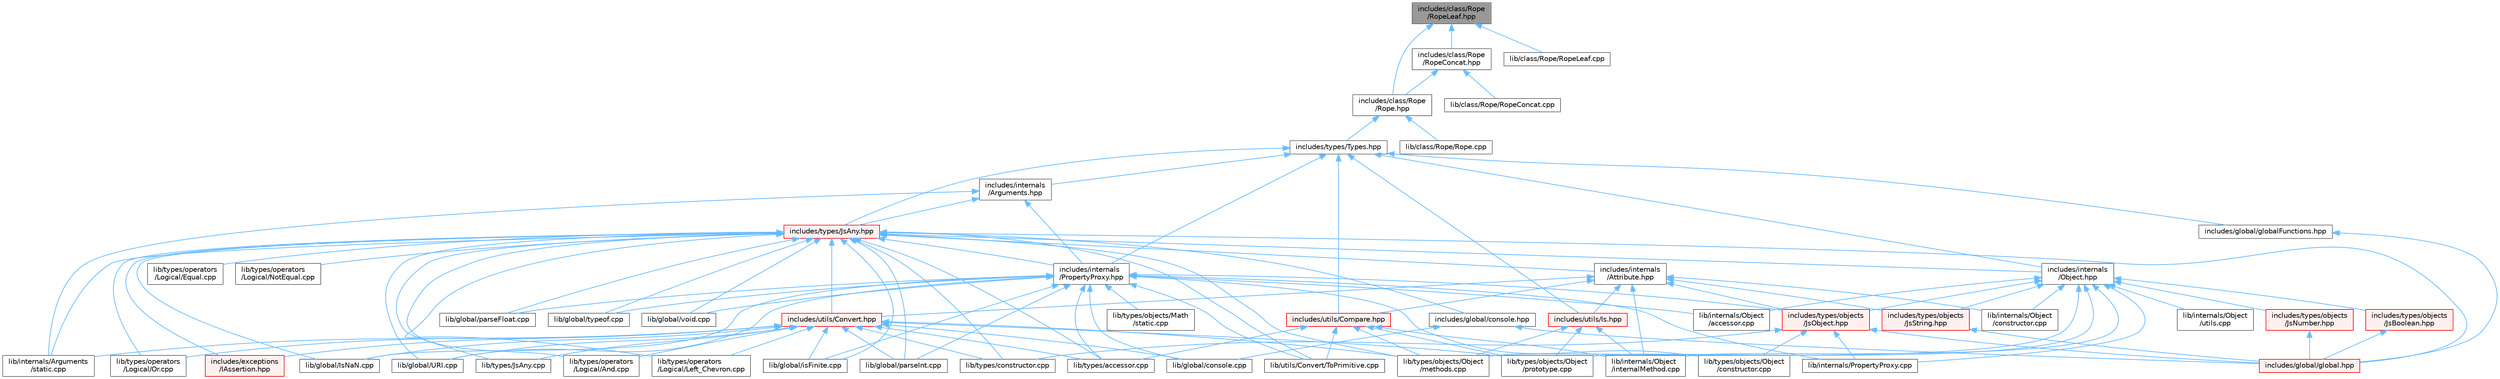 digraph "includes/class/Rope/RopeLeaf.hpp"
{
 // LATEX_PDF_SIZE
  bgcolor="transparent";
  edge [fontname=Helvetica,fontsize=10,labelfontname=Helvetica,labelfontsize=10];
  node [fontname=Helvetica,fontsize=10,shape=box,height=0.2,width=0.4];
  Node1 [id="Node000001",label="includes/class/Rope\l/RopeLeaf.hpp",height=0.2,width=0.4,color="gray40", fillcolor="grey60", style="filled", fontcolor="black",tooltip=" "];
  Node1 -> Node2 [id="edge1_Node000001_Node000002",dir="back",color="steelblue1",style="solid",tooltip=" "];
  Node2 [id="Node000002",label="includes/class/Rope\l/Rope.hpp",height=0.2,width=0.4,color="grey40", fillcolor="white", style="filled",URL="$Rope_8hpp.html",tooltip=" "];
  Node2 -> Node3 [id="edge2_Node000002_Node000003",dir="back",color="steelblue1",style="solid",tooltip=" "];
  Node3 [id="Node000003",label="includes/types/Types.hpp",height=0.2,width=0.4,color="grey40", fillcolor="white", style="filled",URL="$Types_8hpp.html",tooltip=" "];
  Node3 -> Node4 [id="edge3_Node000003_Node000004",dir="back",color="steelblue1",style="solid",tooltip=" "];
  Node4 [id="Node000004",label="includes/global/globalFunctions.hpp",height=0.2,width=0.4,color="grey40", fillcolor="white", style="filled",URL="$globalFunctions_8hpp.html",tooltip=" "];
  Node4 -> Node5 [id="edge4_Node000004_Node000005",dir="back",color="steelblue1",style="solid",tooltip=" "];
  Node5 [id="Node000005",label="includes/global/global.hpp",height=0.2,width=0.4,color="red", fillcolor="#FFF0F0", style="filled",URL="$global_8hpp.html",tooltip=" "];
  Node3 -> Node8 [id="edge5_Node000003_Node000008",dir="back",color="steelblue1",style="solid",tooltip=" "];
  Node8 [id="Node000008",label="includes/internals\l/Arguments.hpp",height=0.2,width=0.4,color="grey40", fillcolor="white", style="filled",URL="$Arguments_8hpp.html",tooltip=" "];
  Node8 -> Node9 [id="edge6_Node000008_Node000009",dir="back",color="steelblue1",style="solid",tooltip=" "];
  Node9 [id="Node000009",label="includes/internals\l/PropertyProxy.hpp",height=0.2,width=0.4,color="grey40", fillcolor="white", style="filled",URL="$PropertyProxy_8hpp.html",tooltip=" "];
  Node9 -> Node10 [id="edge7_Node000009_Node000010",dir="back",color="steelblue1",style="solid",tooltip=" "];
  Node10 [id="Node000010",label="includes/types/objects\l/JsObject.hpp",height=0.2,width=0.4,color="red", fillcolor="#FFF0F0", style="filled",URL="$JsObject_8hpp.html",tooltip=" "];
  Node10 -> Node5 [id="edge8_Node000010_Node000005",dir="back",color="steelblue1",style="solid",tooltip=" "];
  Node10 -> Node32 [id="edge9_Node000010_Node000032",dir="back",color="steelblue1",style="solid",tooltip=" "];
  Node32 [id="Node000032",label="lib/internals/PropertyProxy.cpp",height=0.2,width=0.4,color="grey40", fillcolor="white", style="filled",URL="$PropertyProxy_8cpp.html",tooltip=" "];
  Node10 -> Node33 [id="edge10_Node000010_Node000033",dir="back",color="steelblue1",style="solid",tooltip=" "];
  Node33 [id="Node000033",label="lib/types/constructor.cpp",height=0.2,width=0.4,color="grey40", fillcolor="white", style="filled",URL="$types_2constructor_8cpp.html",tooltip=" "];
  Node10 -> Node25 [id="edge11_Node000010_Node000025",dir="back",color="steelblue1",style="solid",tooltip=" "];
  Node25 [id="Node000025",label="lib/types/objects/Object\l/constructor.cpp",height=0.2,width=0.4,color="grey40", fillcolor="white", style="filled",URL="$types_2objects_2Object_2constructor_8cpp.html",tooltip=" "];
  Node9 -> Node39 [id="edge12_Node000009_Node000039",dir="back",color="steelblue1",style="solid",tooltip=" "];
  Node39 [id="Node000039",label="lib/global/IsNaN.cpp",height=0.2,width=0.4,color="grey40", fillcolor="white", style="filled",URL="$IsNaN_8cpp.html",tooltip=" "];
  Node9 -> Node40 [id="edge13_Node000009_Node000040",dir="back",color="steelblue1",style="solid",tooltip=" "];
  Node40 [id="Node000040",label="lib/global/URI.cpp",height=0.2,width=0.4,color="grey40", fillcolor="white", style="filled",URL="$URI_8cpp.html",tooltip=" "];
  Node9 -> Node41 [id="edge14_Node000009_Node000041",dir="back",color="steelblue1",style="solid",tooltip=" "];
  Node41 [id="Node000041",label="lib/global/console.cpp",height=0.2,width=0.4,color="grey40", fillcolor="white", style="filled",URL="$console_8cpp.html",tooltip=" "];
  Node9 -> Node42 [id="edge15_Node000009_Node000042",dir="back",color="steelblue1",style="solid",tooltip=" "];
  Node42 [id="Node000042",label="lib/global/isFinite.cpp",height=0.2,width=0.4,color="grey40", fillcolor="white", style="filled",URL="$isFinite_8cpp.html",tooltip=" "];
  Node9 -> Node43 [id="edge16_Node000009_Node000043",dir="back",color="steelblue1",style="solid",tooltip=" "];
  Node43 [id="Node000043",label="lib/global/parseFloat.cpp",height=0.2,width=0.4,color="grey40", fillcolor="white", style="filled",URL="$parseFloat_8cpp.html",tooltip=" "];
  Node9 -> Node44 [id="edge17_Node000009_Node000044",dir="back",color="steelblue1",style="solid",tooltip=" "];
  Node44 [id="Node000044",label="lib/global/parseInt.cpp",height=0.2,width=0.4,color="grey40", fillcolor="white", style="filled",URL="$parseInt_8cpp.html",tooltip=" "];
  Node9 -> Node45 [id="edge18_Node000009_Node000045",dir="back",color="steelblue1",style="solid",tooltip=" "];
  Node45 [id="Node000045",label="lib/global/typeof.cpp",height=0.2,width=0.4,color="grey40", fillcolor="white", style="filled",URL="$typeof_8cpp.html",tooltip=" "];
  Node9 -> Node46 [id="edge19_Node000009_Node000046",dir="back",color="steelblue1",style="solid",tooltip=" "];
  Node46 [id="Node000046",label="lib/global/void.cpp",height=0.2,width=0.4,color="grey40", fillcolor="white", style="filled",URL="$void_8cpp.html",tooltip=" "];
  Node9 -> Node47 [id="edge20_Node000009_Node000047",dir="back",color="steelblue1",style="solid",tooltip=" "];
  Node47 [id="Node000047",label="lib/internals/Object\l/accessor.cpp",height=0.2,width=0.4,color="grey40", fillcolor="white", style="filled",URL="$internals_2Object_2accessor_8cpp.html",tooltip=" "];
  Node9 -> Node32 [id="edge21_Node000009_Node000032",dir="back",color="steelblue1",style="solid",tooltip=" "];
  Node9 -> Node18 [id="edge22_Node000009_Node000018",dir="back",color="steelblue1",style="solid",tooltip=" "];
  Node18 [id="Node000018",label="lib/types/accessor.cpp",height=0.2,width=0.4,color="grey40", fillcolor="white", style="filled",URL="$types_2accessor_8cpp.html",tooltip=" "];
  Node9 -> Node48 [id="edge23_Node000009_Node000048",dir="back",color="steelblue1",style="solid",tooltip=" "];
  Node48 [id="Node000048",label="lib/types/objects/Math\l/static.cpp",height=0.2,width=0.4,color="grey40", fillcolor="white", style="filled",URL="$types_2objects_2Math_2static_8cpp.html",tooltip=" "];
  Node9 -> Node25 [id="edge24_Node000009_Node000025",dir="back",color="steelblue1",style="solid",tooltip=" "];
  Node9 -> Node49 [id="edge25_Node000009_Node000049",dir="back",color="steelblue1",style="solid",tooltip=" "];
  Node49 [id="Node000049",label="lib/utils/Convert/ToPrimitive.cpp",height=0.2,width=0.4,color="grey40", fillcolor="white", style="filled",URL="$ToPrimitive_8cpp.html",tooltip=" "];
  Node8 -> Node50 [id="edge26_Node000008_Node000050",dir="back",color="steelblue1",style="solid",tooltip=" "];
  Node50 [id="Node000050",label="includes/types/JsAny.hpp",height=0.2,width=0.4,color="red", fillcolor="#FFF0F0", style="filled",URL="$JsAny_8hpp.html",tooltip=" "];
  Node50 -> Node51 [id="edge27_Node000050_Node000051",dir="back",color="steelblue1",style="solid",tooltip=" "];
  Node51 [id="Node000051",label="includes/exceptions\l/IAssertion.hpp",height=0.2,width=0.4,color="red", fillcolor="#FFF0F0", style="filled",URL="$IAssertion_8hpp.html",tooltip=" "];
  Node50 -> Node54 [id="edge28_Node000050_Node000054",dir="back",color="steelblue1",style="solid",tooltip=" "];
  Node54 [id="Node000054",label="includes/global/console.hpp",height=0.2,width=0.4,color="grey40", fillcolor="white", style="filled",URL="$console_8hpp.html",tooltip=" "];
  Node54 -> Node5 [id="edge29_Node000054_Node000005",dir="back",color="steelblue1",style="solid",tooltip=" "];
  Node54 -> Node41 [id="edge30_Node000054_Node000041",dir="back",color="steelblue1",style="solid",tooltip=" "];
  Node50 -> Node5 [id="edge31_Node000050_Node000005",dir="back",color="steelblue1",style="solid",tooltip=" "];
  Node50 -> Node55 [id="edge32_Node000050_Node000055",dir="back",color="steelblue1",style="solid",tooltip=" "];
  Node55 [id="Node000055",label="includes/internals\l/Attribute.hpp",height=0.2,width=0.4,color="grey40", fillcolor="white", style="filled",URL="$Attribute_8hpp.html",tooltip=" "];
  Node55 -> Node10 [id="edge33_Node000055_Node000010",dir="back",color="steelblue1",style="solid",tooltip=" "];
  Node55 -> Node56 [id="edge34_Node000055_Node000056",dir="back",color="steelblue1",style="solid",tooltip=" "];
  Node56 [id="Node000056",label="includes/types/objects\l/JsString.hpp",height=0.2,width=0.4,color="red", fillcolor="#FFF0F0", style="filled",URL="$JsString_8hpp.html",tooltip=" "];
  Node56 -> Node5 [id="edge35_Node000056_Node000005",dir="back",color="steelblue1",style="solid",tooltip=" "];
  Node55 -> Node59 [id="edge36_Node000055_Node000059",dir="back",color="steelblue1",style="solid",tooltip=" "];
  Node59 [id="Node000059",label="includes/utils/Compare.hpp",height=0.2,width=0.4,color="red", fillcolor="#FFF0F0", style="filled",URL="$Compare_8hpp.html",tooltip=" "];
  Node59 -> Node60 [id="edge37_Node000059_Node000060",dir="back",color="steelblue1",style="solid",tooltip=" "];
  Node60 [id="Node000060",label="lib/internals/Object\l/internalMethod.cpp",height=0.2,width=0.4,color="grey40", fillcolor="white", style="filled",URL="$internals_2Object_2internalMethod_8cpp.html",tooltip=" "];
  Node59 -> Node18 [id="edge38_Node000059_Node000018",dir="back",color="steelblue1",style="solid",tooltip=" "];
  Node59 -> Node26 [id="edge39_Node000059_Node000026",dir="back",color="steelblue1",style="solid",tooltip=" "];
  Node26 [id="Node000026",label="lib/types/objects/Object\l/methods.cpp",height=0.2,width=0.4,color="grey40", fillcolor="white", style="filled",URL="$Object_2methods_8cpp.html",tooltip=" "];
  Node59 -> Node27 [id="edge40_Node000059_Node000027",dir="back",color="steelblue1",style="solid",tooltip=" "];
  Node27 [id="Node000027",label="lib/types/objects/Object\l/prototype.cpp",height=0.2,width=0.4,color="grey40", fillcolor="white", style="filled",URL="$Object_2prototype_8cpp.html",tooltip=" "];
  Node59 -> Node49 [id="edge41_Node000059_Node000049",dir="back",color="steelblue1",style="solid",tooltip=" "];
  Node55 -> Node61 [id="edge42_Node000055_Node000061",dir="back",color="steelblue1",style="solid",tooltip=" "];
  Node61 [id="Node000061",label="includes/utils/Convert.hpp",height=0.2,width=0.4,color="red", fillcolor="#FFF0F0", style="filled",URL="$Convert_8hpp.html",tooltip=" "];
  Node61 -> Node51 [id="edge43_Node000061_Node000051",dir="back",color="steelblue1",style="solid",tooltip=" "];
  Node61 -> Node39 [id="edge44_Node000061_Node000039",dir="back",color="steelblue1",style="solid",tooltip=" "];
  Node61 -> Node40 [id="edge45_Node000061_Node000040",dir="back",color="steelblue1",style="solid",tooltip=" "];
  Node61 -> Node41 [id="edge46_Node000061_Node000041",dir="back",color="steelblue1",style="solid",tooltip=" "];
  Node61 -> Node42 [id="edge47_Node000061_Node000042",dir="back",color="steelblue1",style="solid",tooltip=" "];
  Node61 -> Node44 [id="edge48_Node000061_Node000044",dir="back",color="steelblue1",style="solid",tooltip=" "];
  Node61 -> Node17 [id="edge49_Node000061_Node000017",dir="back",color="steelblue1",style="solid",tooltip=" "];
  Node17 [id="Node000017",label="lib/internals/Arguments\l/static.cpp",height=0.2,width=0.4,color="grey40", fillcolor="white", style="filled",URL="$internals_2Arguments_2static_8cpp.html",tooltip=" "];
  Node61 -> Node63 [id="edge50_Node000061_Node000063",dir="back",color="steelblue1",style="solid",tooltip=" "];
  Node63 [id="Node000063",label="lib/types/JsAny.cpp",height=0.2,width=0.4,color="grey40", fillcolor="white", style="filled",URL="$JsAny_8cpp.html",tooltip=" "];
  Node61 -> Node18 [id="edge51_Node000061_Node000018",dir="back",color="steelblue1",style="solid",tooltip=" "];
  Node61 -> Node33 [id="edge52_Node000061_Node000033",dir="back",color="steelblue1",style="solid",tooltip=" "];
  Node61 -> Node26 [id="edge53_Node000061_Node000026",dir="back",color="steelblue1",style="solid",tooltip=" "];
  Node61 -> Node27 [id="edge54_Node000061_Node000027",dir="back",color="steelblue1",style="solid",tooltip=" "];
  Node61 -> Node66 [id="edge55_Node000061_Node000066",dir="back",color="steelblue1",style="solid",tooltip=" "];
  Node66 [id="Node000066",label="lib/types/operators\l/Logical/And.cpp",height=0.2,width=0.4,color="grey40", fillcolor="white", style="filled",URL="$Logical_2And_8cpp.html",tooltip=" "];
  Node61 -> Node67 [id="edge56_Node000061_Node000067",dir="back",color="steelblue1",style="solid",tooltip=" "];
  Node67 [id="Node000067",label="lib/types/operators\l/Logical/Left_Chevron.cpp",height=0.2,width=0.4,color="grey40", fillcolor="white", style="filled",URL="$Left__Chevron_8cpp.html",tooltip=" "];
  Node61 -> Node68 [id="edge57_Node000061_Node000068",dir="back",color="steelblue1",style="solid",tooltip=" "];
  Node68 [id="Node000068",label="lib/types/operators\l/Logical/Or.cpp",height=0.2,width=0.4,color="grey40", fillcolor="white", style="filled",URL="$Logical_2Or_8cpp.html",tooltip=" "];
  Node55 -> Node92 [id="edge58_Node000055_Node000092",dir="back",color="steelblue1",style="solid",tooltip=" "];
  Node92 [id="Node000092",label="includes/utils/Is.hpp",height=0.2,width=0.4,color="red", fillcolor="#FFF0F0", style="filled",URL="$Is_8hpp.html",tooltip=" "];
  Node92 -> Node60 [id="edge59_Node000092_Node000060",dir="back",color="steelblue1",style="solid",tooltip=" "];
  Node92 -> Node26 [id="edge60_Node000092_Node000026",dir="back",color="steelblue1",style="solid",tooltip=" "];
  Node92 -> Node27 [id="edge61_Node000092_Node000027",dir="back",color="steelblue1",style="solid",tooltip=" "];
  Node55 -> Node93 [id="edge62_Node000055_Node000093",dir="back",color="steelblue1",style="solid",tooltip=" "];
  Node93 [id="Node000093",label="lib/internals/Object\l/constructor.cpp",height=0.2,width=0.4,color="grey40", fillcolor="white", style="filled",URL="$internals_2Object_2constructor_8cpp.html",tooltip=" "];
  Node55 -> Node60 [id="edge63_Node000055_Node000060",dir="back",color="steelblue1",style="solid",tooltip=" "];
  Node50 -> Node94 [id="edge64_Node000050_Node000094",dir="back",color="steelblue1",style="solid",tooltip=" "];
  Node94 [id="Node000094",label="includes/internals\l/Object.hpp",height=0.2,width=0.4,color="grey40", fillcolor="white", style="filled",URL="$Object_8hpp.html",tooltip=" "];
  Node94 -> Node95 [id="edge65_Node000094_Node000095",dir="back",color="steelblue1",style="solid",tooltip=" "];
  Node95 [id="Node000095",label="includes/types/objects\l/JsBoolean.hpp",height=0.2,width=0.4,color="red", fillcolor="#FFF0F0", style="filled",URL="$JsBoolean_8hpp.html",tooltip=" "];
  Node95 -> Node5 [id="edge66_Node000095_Node000005",dir="back",color="steelblue1",style="solid",tooltip=" "];
  Node94 -> Node96 [id="edge67_Node000094_Node000096",dir="back",color="steelblue1",style="solid",tooltip=" "];
  Node96 [id="Node000096",label="includes/types/objects\l/JsNumber.hpp",height=0.2,width=0.4,color="red", fillcolor="#FFF0F0", style="filled",URL="$JsNumber_8hpp.html",tooltip=" "];
  Node96 -> Node5 [id="edge68_Node000096_Node000005",dir="back",color="steelblue1",style="solid",tooltip=" "];
  Node94 -> Node10 [id="edge69_Node000094_Node000010",dir="back",color="steelblue1",style="solid",tooltip=" "];
  Node94 -> Node56 [id="edge70_Node000094_Node000056",dir="back",color="steelblue1",style="solid",tooltip=" "];
  Node94 -> Node47 [id="edge71_Node000094_Node000047",dir="back",color="steelblue1",style="solid",tooltip=" "];
  Node94 -> Node93 [id="edge72_Node000094_Node000093",dir="back",color="steelblue1",style="solid",tooltip=" "];
  Node94 -> Node60 [id="edge73_Node000094_Node000060",dir="back",color="steelblue1",style="solid",tooltip=" "];
  Node94 -> Node97 [id="edge74_Node000094_Node000097",dir="back",color="steelblue1",style="solid",tooltip=" "];
  Node97 [id="Node000097",label="lib/internals/Object\l/utils.cpp",height=0.2,width=0.4,color="grey40", fillcolor="white", style="filled",URL="$utils_8cpp.html",tooltip=" "];
  Node94 -> Node32 [id="edge75_Node000094_Node000032",dir="back",color="steelblue1",style="solid",tooltip=" "];
  Node94 -> Node26 [id="edge76_Node000094_Node000026",dir="back",color="steelblue1",style="solid",tooltip=" "];
  Node94 -> Node27 [id="edge77_Node000094_Node000027",dir="back",color="steelblue1",style="solid",tooltip=" "];
  Node50 -> Node9 [id="edge78_Node000050_Node000009",dir="back",color="steelblue1",style="solid",tooltip=" "];
  Node50 -> Node61 [id="edge79_Node000050_Node000061",dir="back",color="steelblue1",style="solid",tooltip=" "];
  Node50 -> Node39 [id="edge80_Node000050_Node000039",dir="back",color="steelblue1",style="solid",tooltip=" "];
  Node50 -> Node40 [id="edge81_Node000050_Node000040",dir="back",color="steelblue1",style="solid",tooltip=" "];
  Node50 -> Node42 [id="edge82_Node000050_Node000042",dir="back",color="steelblue1",style="solid",tooltip=" "];
  Node50 -> Node43 [id="edge83_Node000050_Node000043",dir="back",color="steelblue1",style="solid",tooltip=" "];
  Node50 -> Node44 [id="edge84_Node000050_Node000044",dir="back",color="steelblue1",style="solid",tooltip=" "];
  Node50 -> Node45 [id="edge85_Node000050_Node000045",dir="back",color="steelblue1",style="solid",tooltip=" "];
  Node50 -> Node46 [id="edge86_Node000050_Node000046",dir="back",color="steelblue1",style="solid",tooltip=" "];
  Node50 -> Node17 [id="edge87_Node000050_Node000017",dir="back",color="steelblue1",style="solid",tooltip=" "];
  Node50 -> Node63 [id="edge88_Node000050_Node000063",dir="back",color="steelblue1",style="solid",tooltip=" "];
  Node50 -> Node18 [id="edge89_Node000050_Node000018",dir="back",color="steelblue1",style="solid",tooltip=" "];
  Node50 -> Node33 [id="edge90_Node000050_Node000033",dir="back",color="steelblue1",style="solid",tooltip=" "];
  Node50 -> Node26 [id="edge91_Node000050_Node000026",dir="back",color="steelblue1",style="solid",tooltip=" "];
  Node50 -> Node66 [id="edge92_Node000050_Node000066",dir="back",color="steelblue1",style="solid",tooltip=" "];
  Node50 -> Node98 [id="edge93_Node000050_Node000098",dir="back",color="steelblue1",style="solid",tooltip=" "];
  Node98 [id="Node000098",label="lib/types/operators\l/Logical/Equal.cpp",height=0.2,width=0.4,color="grey40", fillcolor="white", style="filled",URL="$Equal_8cpp.html",tooltip=" "];
  Node50 -> Node67 [id="edge94_Node000050_Node000067",dir="back",color="steelblue1",style="solid",tooltip=" "];
  Node50 -> Node99 [id="edge95_Node000050_Node000099",dir="back",color="steelblue1",style="solid",tooltip=" "];
  Node99 [id="Node000099",label="lib/types/operators\l/Logical/NotEqual.cpp",height=0.2,width=0.4,color="grey40", fillcolor="white", style="filled",URL="$NotEqual_8cpp.html",tooltip=" "];
  Node50 -> Node68 [id="edge96_Node000050_Node000068",dir="back",color="steelblue1",style="solid",tooltip=" "];
  Node50 -> Node49 [id="edge97_Node000050_Node000049",dir="back",color="steelblue1",style="solid",tooltip=" "];
  Node8 -> Node17 [id="edge98_Node000008_Node000017",dir="back",color="steelblue1",style="solid",tooltip=" "];
  Node3 -> Node94 [id="edge99_Node000003_Node000094",dir="back",color="steelblue1",style="solid",tooltip=" "];
  Node3 -> Node9 [id="edge100_Node000003_Node000009",dir="back",color="steelblue1",style="solid",tooltip=" "];
  Node3 -> Node50 [id="edge101_Node000003_Node000050",dir="back",color="steelblue1",style="solid",tooltip=" "];
  Node3 -> Node59 [id="edge102_Node000003_Node000059",dir="back",color="steelblue1",style="solid",tooltip=" "];
  Node3 -> Node92 [id="edge103_Node000003_Node000092",dir="back",color="steelblue1",style="solid",tooltip=" "];
  Node2 -> Node104 [id="edge104_Node000002_Node000104",dir="back",color="steelblue1",style="solid",tooltip=" "];
  Node104 [id="Node000104",label="lib/class/Rope/Rope.cpp",height=0.2,width=0.4,color="grey40", fillcolor="white", style="filled",URL="$Rope_8cpp.html",tooltip=" "];
  Node1 -> Node105 [id="edge105_Node000001_Node000105",dir="back",color="steelblue1",style="solid",tooltip=" "];
  Node105 [id="Node000105",label="includes/class/Rope\l/RopeConcat.hpp",height=0.2,width=0.4,color="grey40", fillcolor="white", style="filled",URL="$RopeConcat_8hpp.html",tooltip=" "];
  Node105 -> Node2 [id="edge106_Node000105_Node000002",dir="back",color="steelblue1",style="solid",tooltip=" "];
  Node105 -> Node106 [id="edge107_Node000105_Node000106",dir="back",color="steelblue1",style="solid",tooltip=" "];
  Node106 [id="Node000106",label="lib/class/Rope/RopeConcat.cpp",height=0.2,width=0.4,color="grey40", fillcolor="white", style="filled",URL="$RopeConcat_8cpp.html",tooltip=" "];
  Node1 -> Node107 [id="edge108_Node000001_Node000107",dir="back",color="steelblue1",style="solid",tooltip=" "];
  Node107 [id="Node000107",label="lib/class/Rope/RopeLeaf.cpp",height=0.2,width=0.4,color="grey40", fillcolor="white", style="filled",URL="$RopeLeaf_8cpp.html",tooltip=" "];
}
